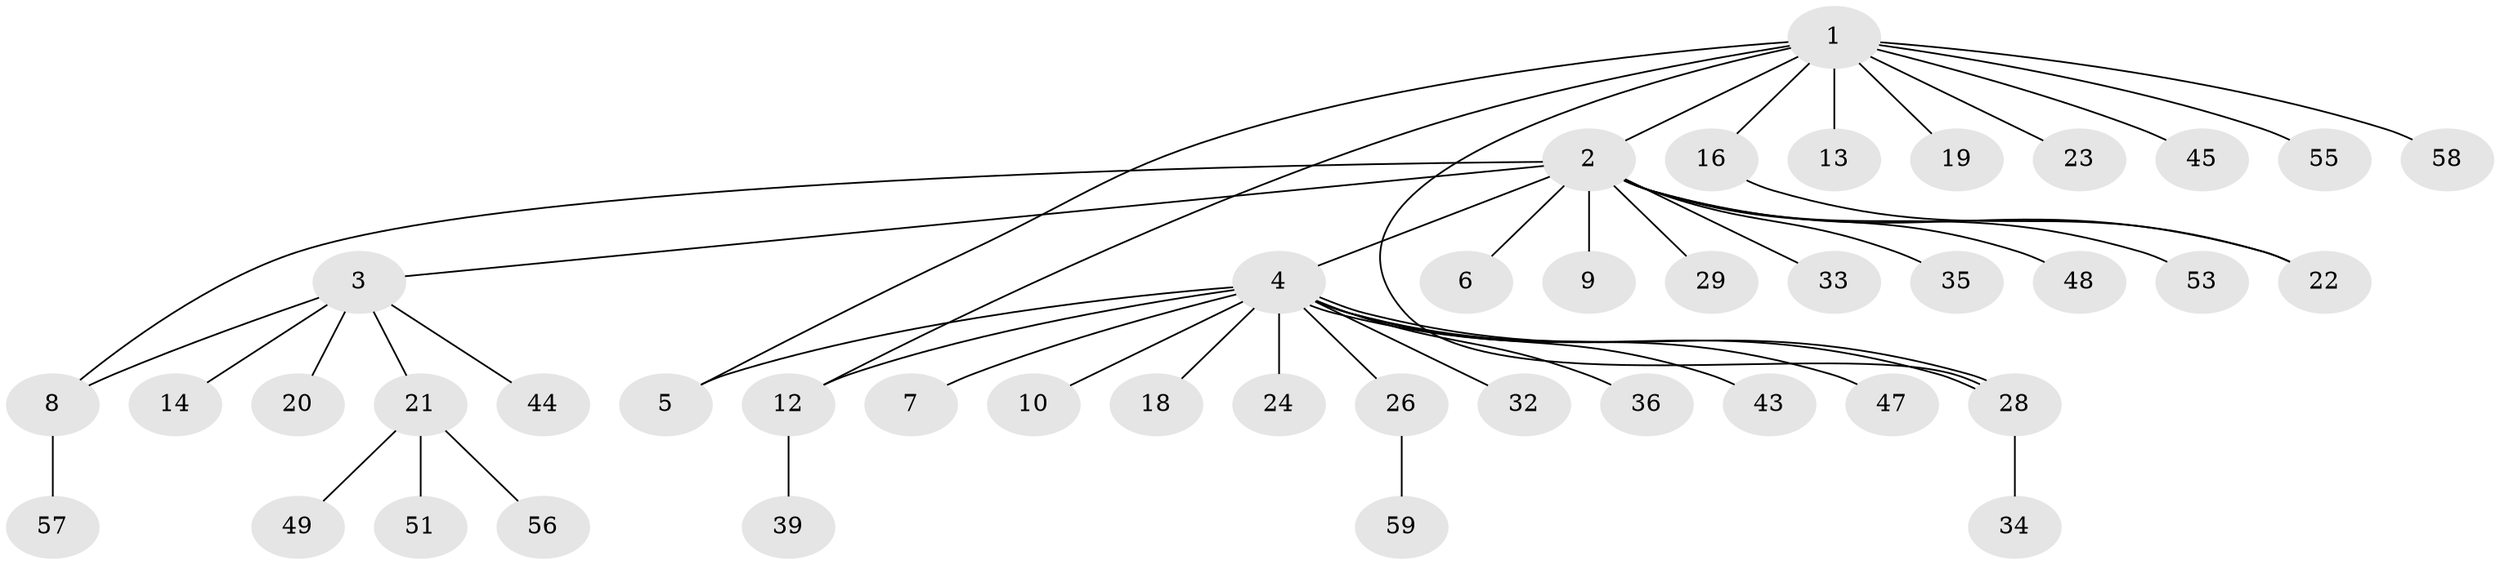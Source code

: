 // Generated by graph-tools (version 1.1) at 2025/23/03/03/25 07:23:53]
// undirected, 43 vertices, 48 edges
graph export_dot {
graph [start="1"]
  node [color=gray90,style=filled];
  1 [super="+31"];
  2 [super="+40"];
  3 [super="+15"];
  4 [super="+37"];
  5 [super="+11"];
  6;
  7;
  8 [super="+46"];
  9;
  10;
  12 [super="+25"];
  13;
  14;
  16 [super="+17"];
  18;
  19 [super="+27"];
  20;
  21 [super="+50"];
  22 [super="+54"];
  23;
  24;
  26 [super="+42"];
  28 [super="+30"];
  29;
  32 [super="+52"];
  33;
  34 [super="+41"];
  35;
  36 [super="+38"];
  39;
  43;
  44;
  45;
  47;
  48;
  49;
  51;
  53;
  55;
  56;
  57;
  58;
  59;
  1 -- 2;
  1 -- 5;
  1 -- 12;
  1 -- 13;
  1 -- 16;
  1 -- 19;
  1 -- 23;
  1 -- 55;
  1 -- 58;
  1 -- 28;
  1 -- 45;
  2 -- 3;
  2 -- 4;
  2 -- 6;
  2 -- 8;
  2 -- 9;
  2 -- 22;
  2 -- 29;
  2 -- 33;
  2 -- 35;
  2 -- 48;
  2 -- 53;
  3 -- 8;
  3 -- 14;
  3 -- 20;
  3 -- 21;
  3 -- 44;
  4 -- 7;
  4 -- 10;
  4 -- 12;
  4 -- 18;
  4 -- 24;
  4 -- 26;
  4 -- 28;
  4 -- 28;
  4 -- 32;
  4 -- 36 [weight=2];
  4 -- 43;
  4 -- 47;
  4 -- 5;
  8 -- 57;
  12 -- 39;
  16 -- 22;
  21 -- 49;
  21 -- 56;
  21 -- 51;
  26 -- 59;
  28 -- 34;
}
